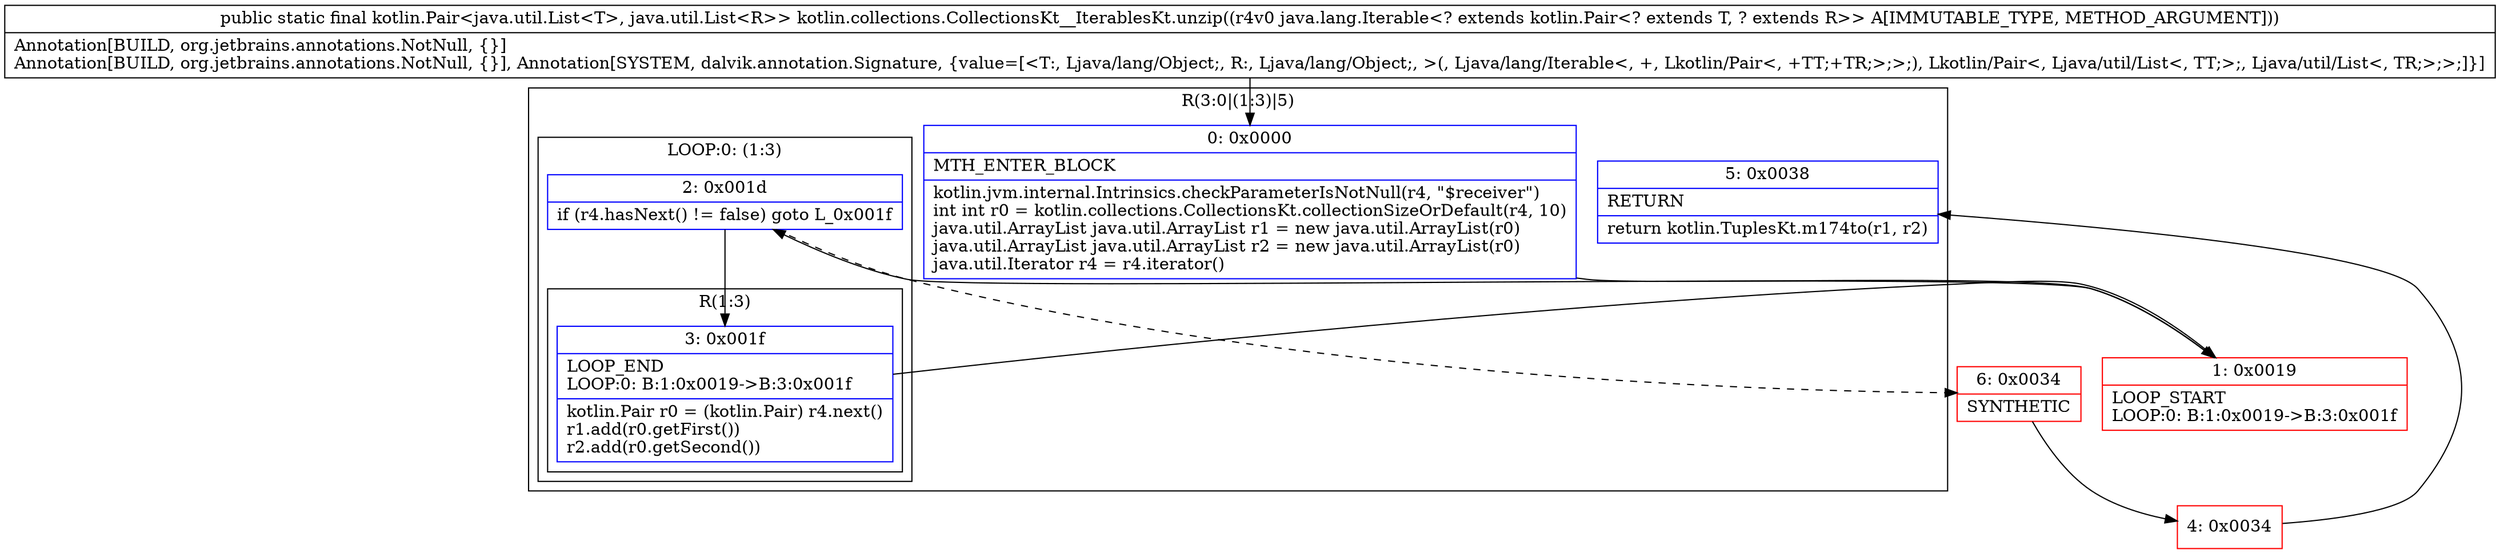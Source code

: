 digraph "CFG forkotlin.collections.CollectionsKt__IterablesKt.unzip(Ljava\/lang\/Iterable;)Lkotlin\/Pair;" {
subgraph cluster_Region_1053884861 {
label = "R(3:0|(1:3)|5)";
node [shape=record,color=blue];
Node_0 [shape=record,label="{0\:\ 0x0000|MTH_ENTER_BLOCK\l|kotlin.jvm.internal.Intrinsics.checkParameterIsNotNull(r4, \"$receiver\")\lint int r0 = kotlin.collections.CollectionsKt.collectionSizeOrDefault(r4, 10)\ljava.util.ArrayList java.util.ArrayList r1 = new java.util.ArrayList(r0)\ljava.util.ArrayList java.util.ArrayList r2 = new java.util.ArrayList(r0)\ljava.util.Iterator r4 = r4.iterator()\l}"];
subgraph cluster_LoopRegion_1111442283 {
label = "LOOP:0: (1:3)";
node [shape=record,color=blue];
Node_2 [shape=record,label="{2\:\ 0x001d|if (r4.hasNext() != false) goto L_0x001f\l}"];
subgraph cluster_Region_2079207526 {
label = "R(1:3)";
node [shape=record,color=blue];
Node_3 [shape=record,label="{3\:\ 0x001f|LOOP_END\lLOOP:0: B:1:0x0019\-\>B:3:0x001f\l|kotlin.Pair r0 = (kotlin.Pair) r4.next()\lr1.add(r0.getFirst())\lr2.add(r0.getSecond())\l}"];
}
}
Node_5 [shape=record,label="{5\:\ 0x0038|RETURN\l|return kotlin.TuplesKt.m174to(r1, r2)\l}"];
}
Node_1 [shape=record,color=red,label="{1\:\ 0x0019|LOOP_START\lLOOP:0: B:1:0x0019\-\>B:3:0x001f\l}"];
Node_4 [shape=record,color=red,label="{4\:\ 0x0034}"];
Node_6 [shape=record,color=red,label="{6\:\ 0x0034|SYNTHETIC\l}"];
MethodNode[shape=record,label="{public static final kotlin.Pair\<java.util.List\<T\>, java.util.List\<R\>\> kotlin.collections.CollectionsKt__IterablesKt.unzip((r4v0 java.lang.Iterable\<? extends kotlin.Pair\<? extends T, ? extends R\>\> A[IMMUTABLE_TYPE, METHOD_ARGUMENT]))  | Annotation[BUILD, org.jetbrains.annotations.NotNull, \{\}]\lAnnotation[BUILD, org.jetbrains.annotations.NotNull, \{\}], Annotation[SYSTEM, dalvik.annotation.Signature, \{value=[\<T:, Ljava\/lang\/Object;, R:, Ljava\/lang\/Object;, \>(, Ljava\/lang\/Iterable\<, +, Lkotlin\/Pair\<, +TT;+TR;\>;\>;), Lkotlin\/Pair\<, Ljava\/util\/List\<, TT;\>;, Ljava\/util\/List\<, TR;\>;\>;]\}]\l}"];
MethodNode -> Node_0;
Node_0 -> Node_1;
Node_2 -> Node_3;
Node_2 -> Node_6[style=dashed];
Node_3 -> Node_1;
Node_1 -> Node_2;
Node_4 -> Node_5;
Node_6 -> Node_4;
}

